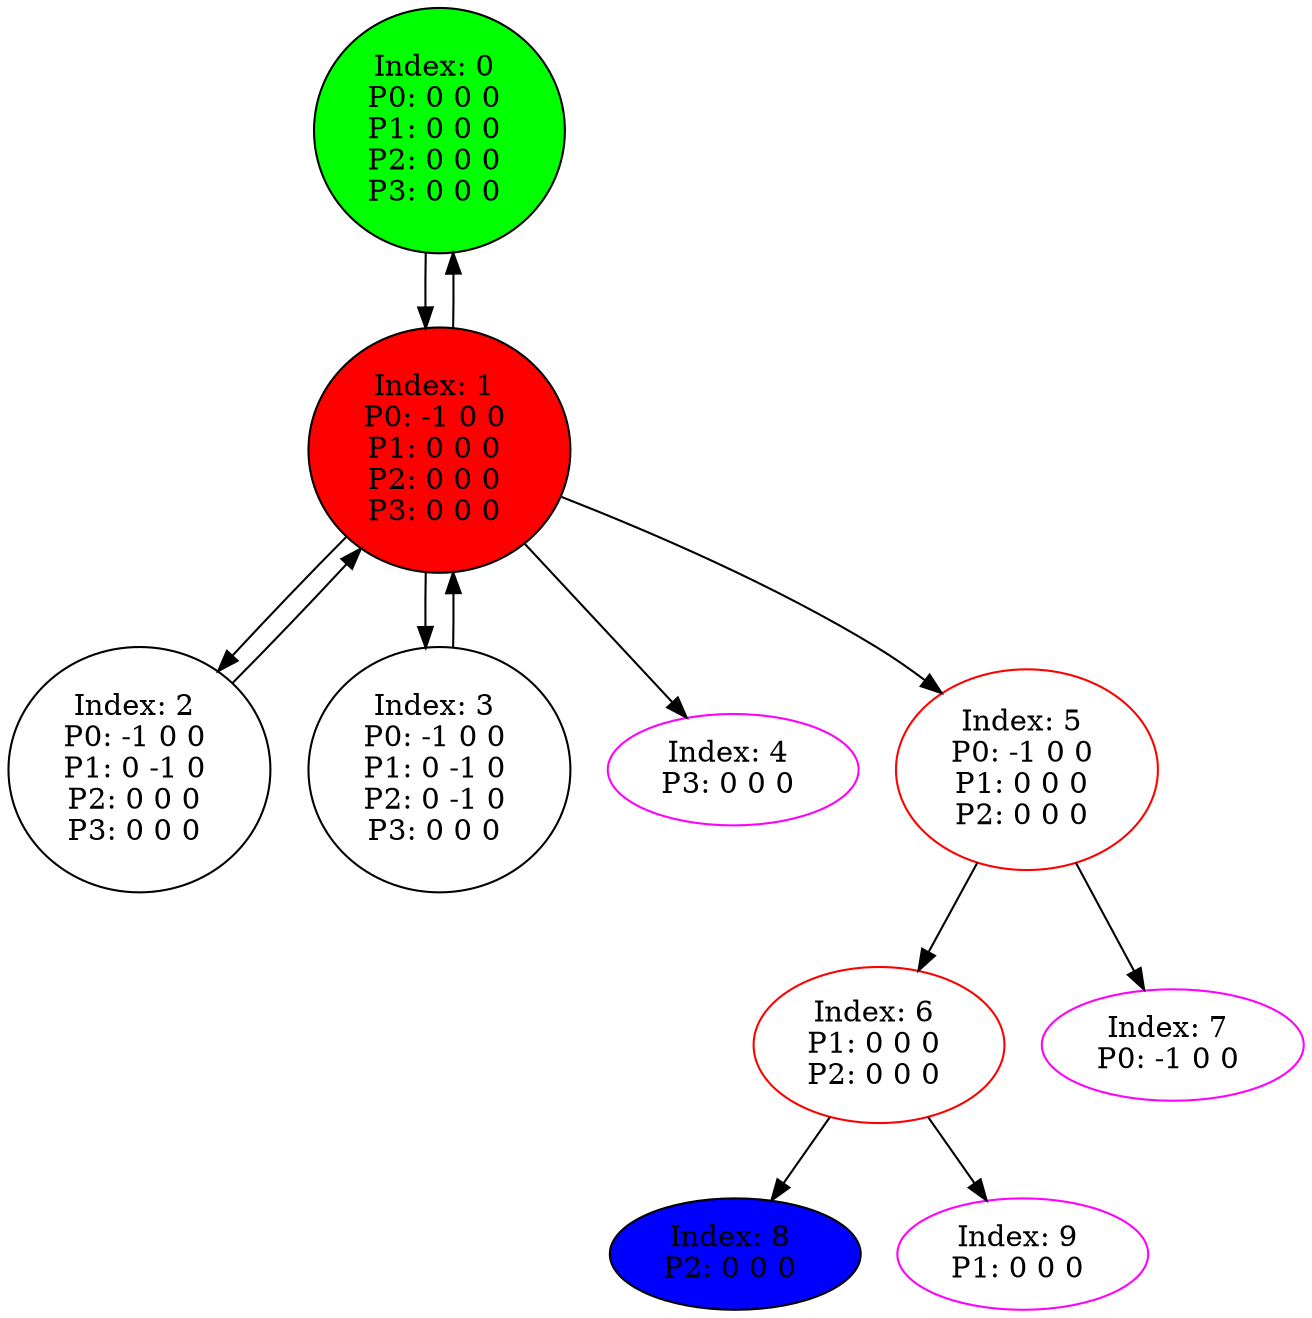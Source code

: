 digraph G {
color = "black"
0[label = "Index: 0 
P0: 0 0 0 
P1: 0 0 0 
P2: 0 0 0 
P3: 0 0 0 
", style="filled", fillcolor = "green"]
1[label = "Index: 1 
P0: -1 0 0 
P1: 0 0 0 
P2: 0 0 0 
P3: 0 0 0 
", style="filled", fillcolor = "red"]
2[label = "Index: 2 
P0: -1 0 0 
P1: 0 -1 0 
P2: 0 0 0 
P3: 0 0 0 
"]
3[label = "Index: 3 
P0: -1 0 0 
P1: 0 -1 0 
P2: 0 -1 0 
P3: 0 0 0 
"]
4[label = "Index: 4 
P3: 0 0 0 
", color = "fuchsia"]
5[label = "Index: 5 
P0: -1 0 0 
P1: 0 0 0 
P2: 0 0 0 
", color = "red"]
6[label = "Index: 6 
P1: 0 0 0 
P2: 0 0 0 
", color = "red"]
7[label = "Index: 7 
P0: -1 0 0 
", color = "fuchsia"]
8[label = "Index: 8 
P2: 0 0 0 
", style="filled", fillcolor = "blue"]
9[label = "Index: 9 
P1: 0 0 0 
", color = "fuchsia"]
0 -> 1

1 -> 0
1 -> 2
1 -> 3
1 -> 4
1 -> 5

2 -> 1

3 -> 1

5 -> 6
5 -> 7

6 -> 8
6 -> 9

}
